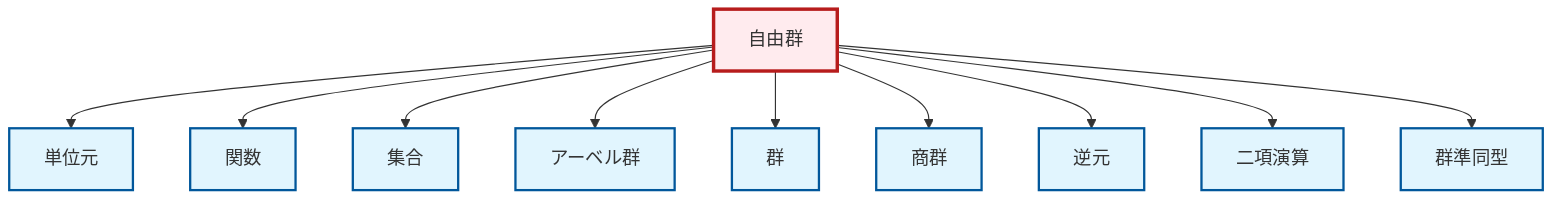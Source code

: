 graph TD
    classDef definition fill:#e1f5fe,stroke:#01579b,stroke-width:2px
    classDef theorem fill:#f3e5f5,stroke:#4a148c,stroke-width:2px
    classDef axiom fill:#fff3e0,stroke:#e65100,stroke-width:2px
    classDef example fill:#e8f5e9,stroke:#1b5e20,stroke-width:2px
    classDef current fill:#ffebee,stroke:#b71c1c,stroke-width:3px
    def-abelian-group["アーベル群"]:::definition
    def-inverse-element["逆元"]:::definition
    def-function["関数"]:::definition
    def-identity-element["単位元"]:::definition
    def-group["群"]:::definition
    def-binary-operation["二項演算"]:::definition
    def-set["集合"]:::definition
    def-free-group["自由群"]:::definition
    def-homomorphism["群準同型"]:::definition
    def-quotient-group["商群"]:::definition
    def-free-group --> def-identity-element
    def-free-group --> def-function
    def-free-group --> def-set
    def-free-group --> def-abelian-group
    def-free-group --> def-group
    def-free-group --> def-quotient-group
    def-free-group --> def-inverse-element
    def-free-group --> def-binary-operation
    def-free-group --> def-homomorphism
    class def-free-group current